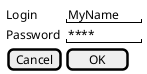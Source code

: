 @startsalt
{
  Login    | "MyName   "
  Password | "****     "
  [Cancel] | [  OK   ]
}
@endsalt
' this is a comment
